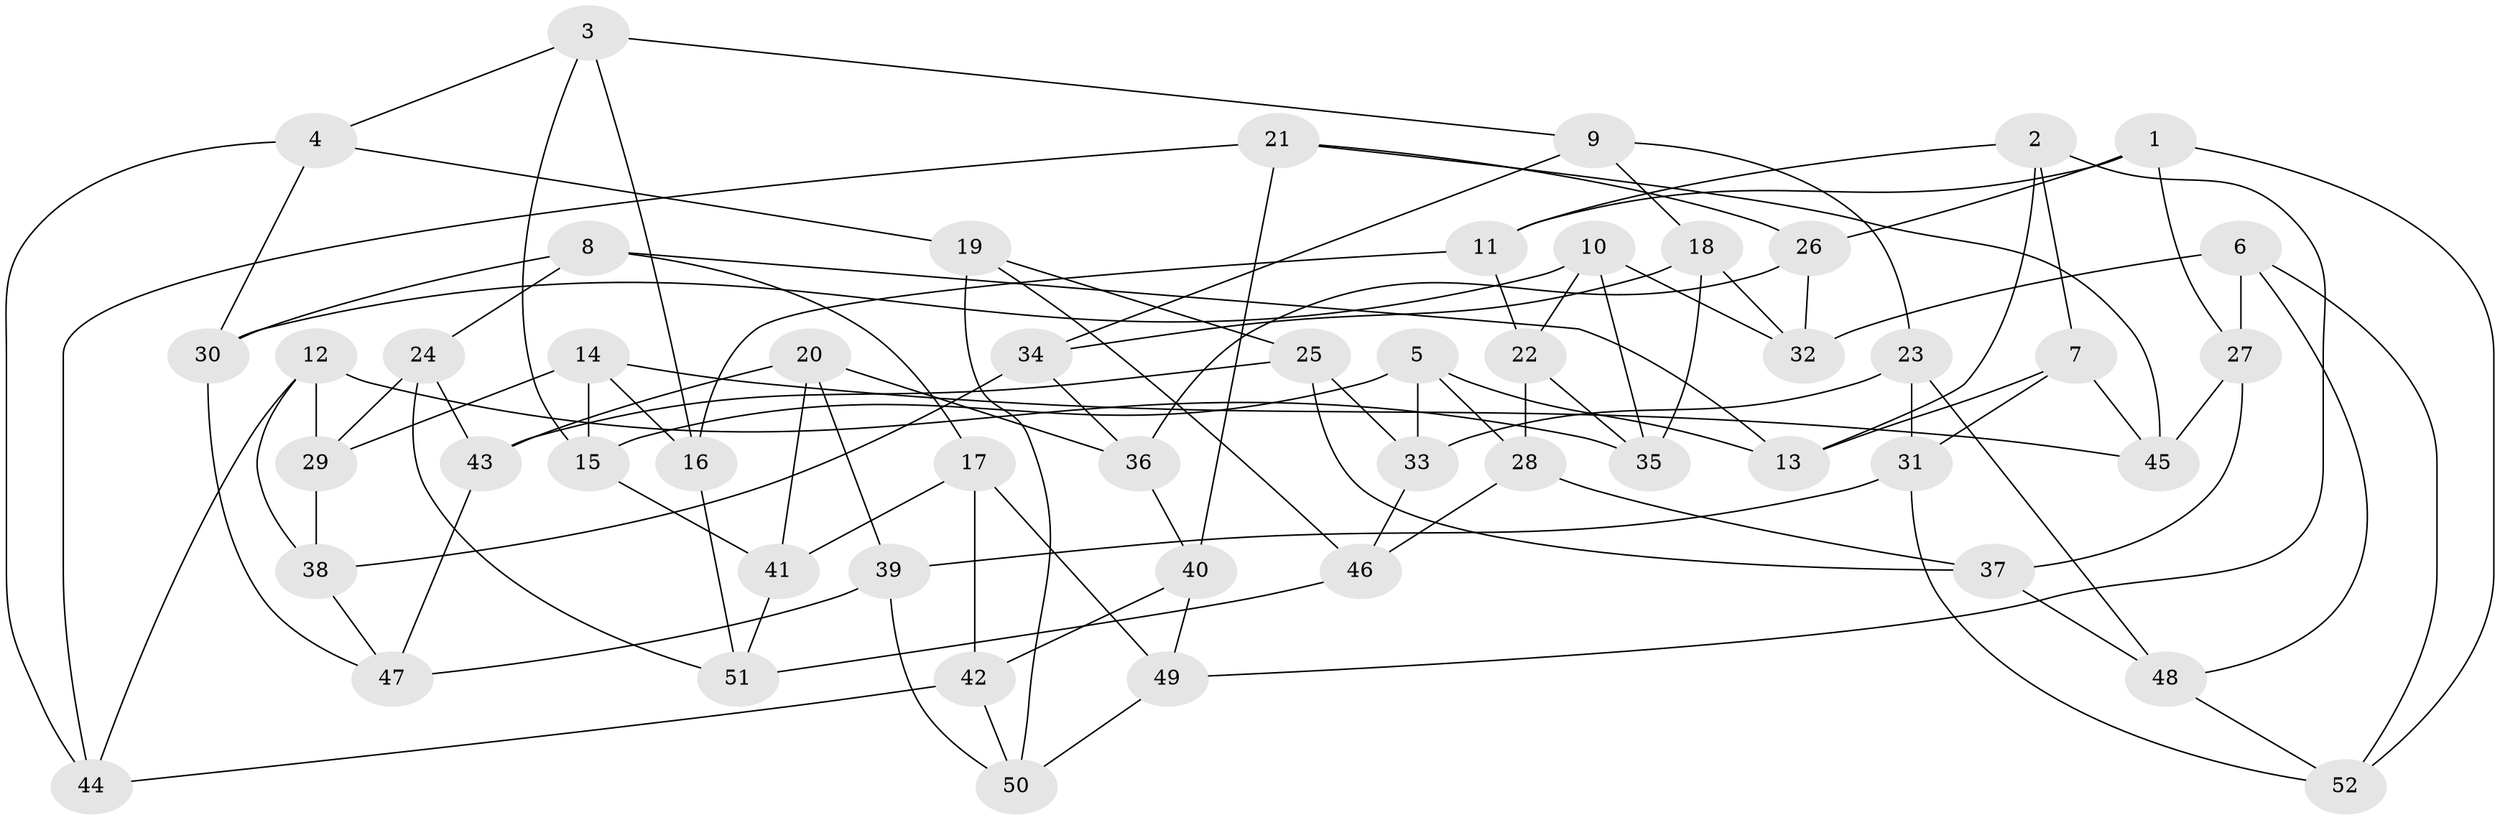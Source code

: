 // coarse degree distribution, {4: 0.25806451612903225, 5: 0.1935483870967742, 6: 0.4838709677419355, 3: 0.06451612903225806}
// Generated by graph-tools (version 1.1) at 2025/24/03/03/25 07:24:24]
// undirected, 52 vertices, 104 edges
graph export_dot {
graph [start="1"]
  node [color=gray90,style=filled];
  1;
  2;
  3;
  4;
  5;
  6;
  7;
  8;
  9;
  10;
  11;
  12;
  13;
  14;
  15;
  16;
  17;
  18;
  19;
  20;
  21;
  22;
  23;
  24;
  25;
  26;
  27;
  28;
  29;
  30;
  31;
  32;
  33;
  34;
  35;
  36;
  37;
  38;
  39;
  40;
  41;
  42;
  43;
  44;
  45;
  46;
  47;
  48;
  49;
  50;
  51;
  52;
  1 -- 52;
  1 -- 11;
  1 -- 27;
  1 -- 26;
  2 -- 11;
  2 -- 49;
  2 -- 7;
  2 -- 13;
  3 -- 15;
  3 -- 4;
  3 -- 9;
  3 -- 16;
  4 -- 44;
  4 -- 19;
  4 -- 30;
  5 -- 13;
  5 -- 28;
  5 -- 15;
  5 -- 33;
  6 -- 32;
  6 -- 48;
  6 -- 27;
  6 -- 52;
  7 -- 13;
  7 -- 31;
  7 -- 45;
  8 -- 13;
  8 -- 30;
  8 -- 24;
  8 -- 17;
  9 -- 23;
  9 -- 18;
  9 -- 34;
  10 -- 22;
  10 -- 35;
  10 -- 30;
  10 -- 32;
  11 -- 16;
  11 -- 22;
  12 -- 29;
  12 -- 38;
  12 -- 44;
  12 -- 35;
  14 -- 45;
  14 -- 16;
  14 -- 15;
  14 -- 29;
  15 -- 41;
  16 -- 51;
  17 -- 49;
  17 -- 41;
  17 -- 42;
  18 -- 34;
  18 -- 32;
  18 -- 35;
  19 -- 25;
  19 -- 46;
  19 -- 50;
  20 -- 43;
  20 -- 39;
  20 -- 41;
  20 -- 36;
  21 -- 26;
  21 -- 44;
  21 -- 45;
  21 -- 40;
  22 -- 28;
  22 -- 35;
  23 -- 31;
  23 -- 48;
  23 -- 33;
  24 -- 43;
  24 -- 29;
  24 -- 51;
  25 -- 37;
  25 -- 43;
  25 -- 33;
  26 -- 32;
  26 -- 36;
  27 -- 37;
  27 -- 45;
  28 -- 37;
  28 -- 46;
  29 -- 38;
  30 -- 47;
  31 -- 39;
  31 -- 52;
  33 -- 46;
  34 -- 38;
  34 -- 36;
  36 -- 40;
  37 -- 48;
  38 -- 47;
  39 -- 47;
  39 -- 50;
  40 -- 49;
  40 -- 42;
  41 -- 51;
  42 -- 50;
  42 -- 44;
  43 -- 47;
  46 -- 51;
  48 -- 52;
  49 -- 50;
}
